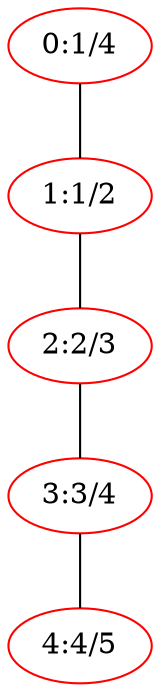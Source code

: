 graph {
  0 [color=red, label="0:1/4"]
  3 [color=red, label="3:3/4", pos="3,0!"]
  1 [color=red, label="1:1/2", pos="1,0!"]
  4 [color=red, label="4:4/5", pos="4,0!"]
  2 [color=red, label="2:2/3", pos="2,0!"]

  0 -- 1
  3 -- 4
  1 -- 2
  2 -- 3
}
